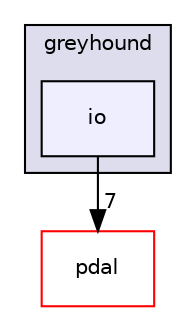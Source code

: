digraph "pdal/plugins/greyhound/io" {
  compound=true
  node [ fontsize="10", fontname="Helvetica"];
  edge [ labelfontsize="10", labelfontname="Helvetica"];
  subgraph clusterdir_2d6feb5f2214f8738b4013e67350f6db {
    graph [ bgcolor="#ddddee", pencolor="black", label="greyhound" fontname="Helvetica", fontsize="10", URL="dir_2d6feb5f2214f8738b4013e67350f6db.html"]
  dir_ade1fa6a9ef18f8286b200c98500ae9c [shape=box, label="io", style="filled", fillcolor="#eeeeff", pencolor="black", URL="dir_ade1fa6a9ef18f8286b200c98500ae9c.html"];
  }
  dir_37e2adedb6e706efcbfadb5213756005 [shape=box label="pdal" fillcolor="white" style="filled" color="red" URL="dir_37e2adedb6e706efcbfadb5213756005.html"];
  dir_ade1fa6a9ef18f8286b200c98500ae9c->dir_37e2adedb6e706efcbfadb5213756005 [headlabel="7", labeldistance=1.5 headhref="dir_000061_000050.html"];
}
